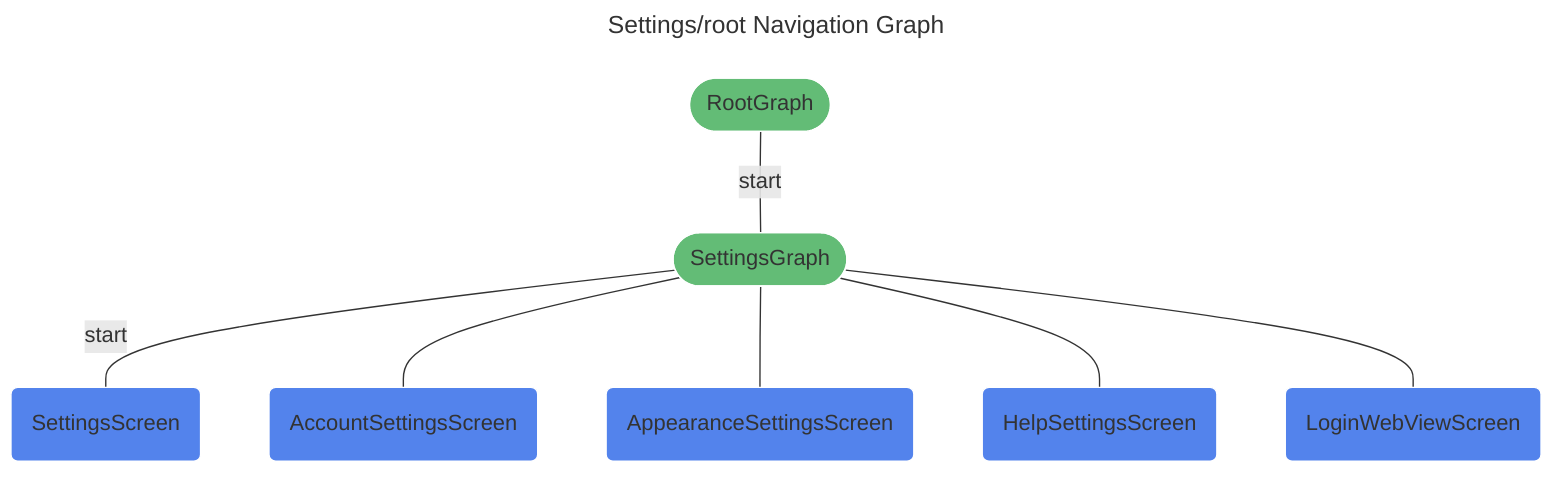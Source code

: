 ---
title: Settings/root Navigation Graph
---
%%{init: {'theme':'base', 'themeVariables': { 'primaryTextColor': '#fff' }}%%
graph TD
settings/root(["RootGraph"]) -- "start" --- settings/settings(["SettingsGraph"])
settings/settings(["SettingsGraph"]) -- "start" --- settings/settings_screen("SettingsScreen")
settings/settings(["SettingsGraph"]) --- settings/account_settings_screen("AccountSettingsScreen")
settings/settings(["SettingsGraph"]) --- settings/appearance_settings_screen("AppearanceSettingsScreen")
settings/settings(["SettingsGraph"]) --- settings/help_settings_screen("HelpSettingsScreen")
settings/settings(["SettingsGraph"]) --- settings/login_web_view_screen("LoginWebViewScreen")


classDef destination fill:#5383EC,stroke:#ffffff;
class settings/settings_screen,settings/account_settings_screen,settings/appearance_settings_screen,settings/help_settings_screen,settings/login_web_view_screen destination;
classDef navgraph fill:#63BC76,stroke:#ffffff;
class settings/settings,settings/root,settings/settings navgraph;